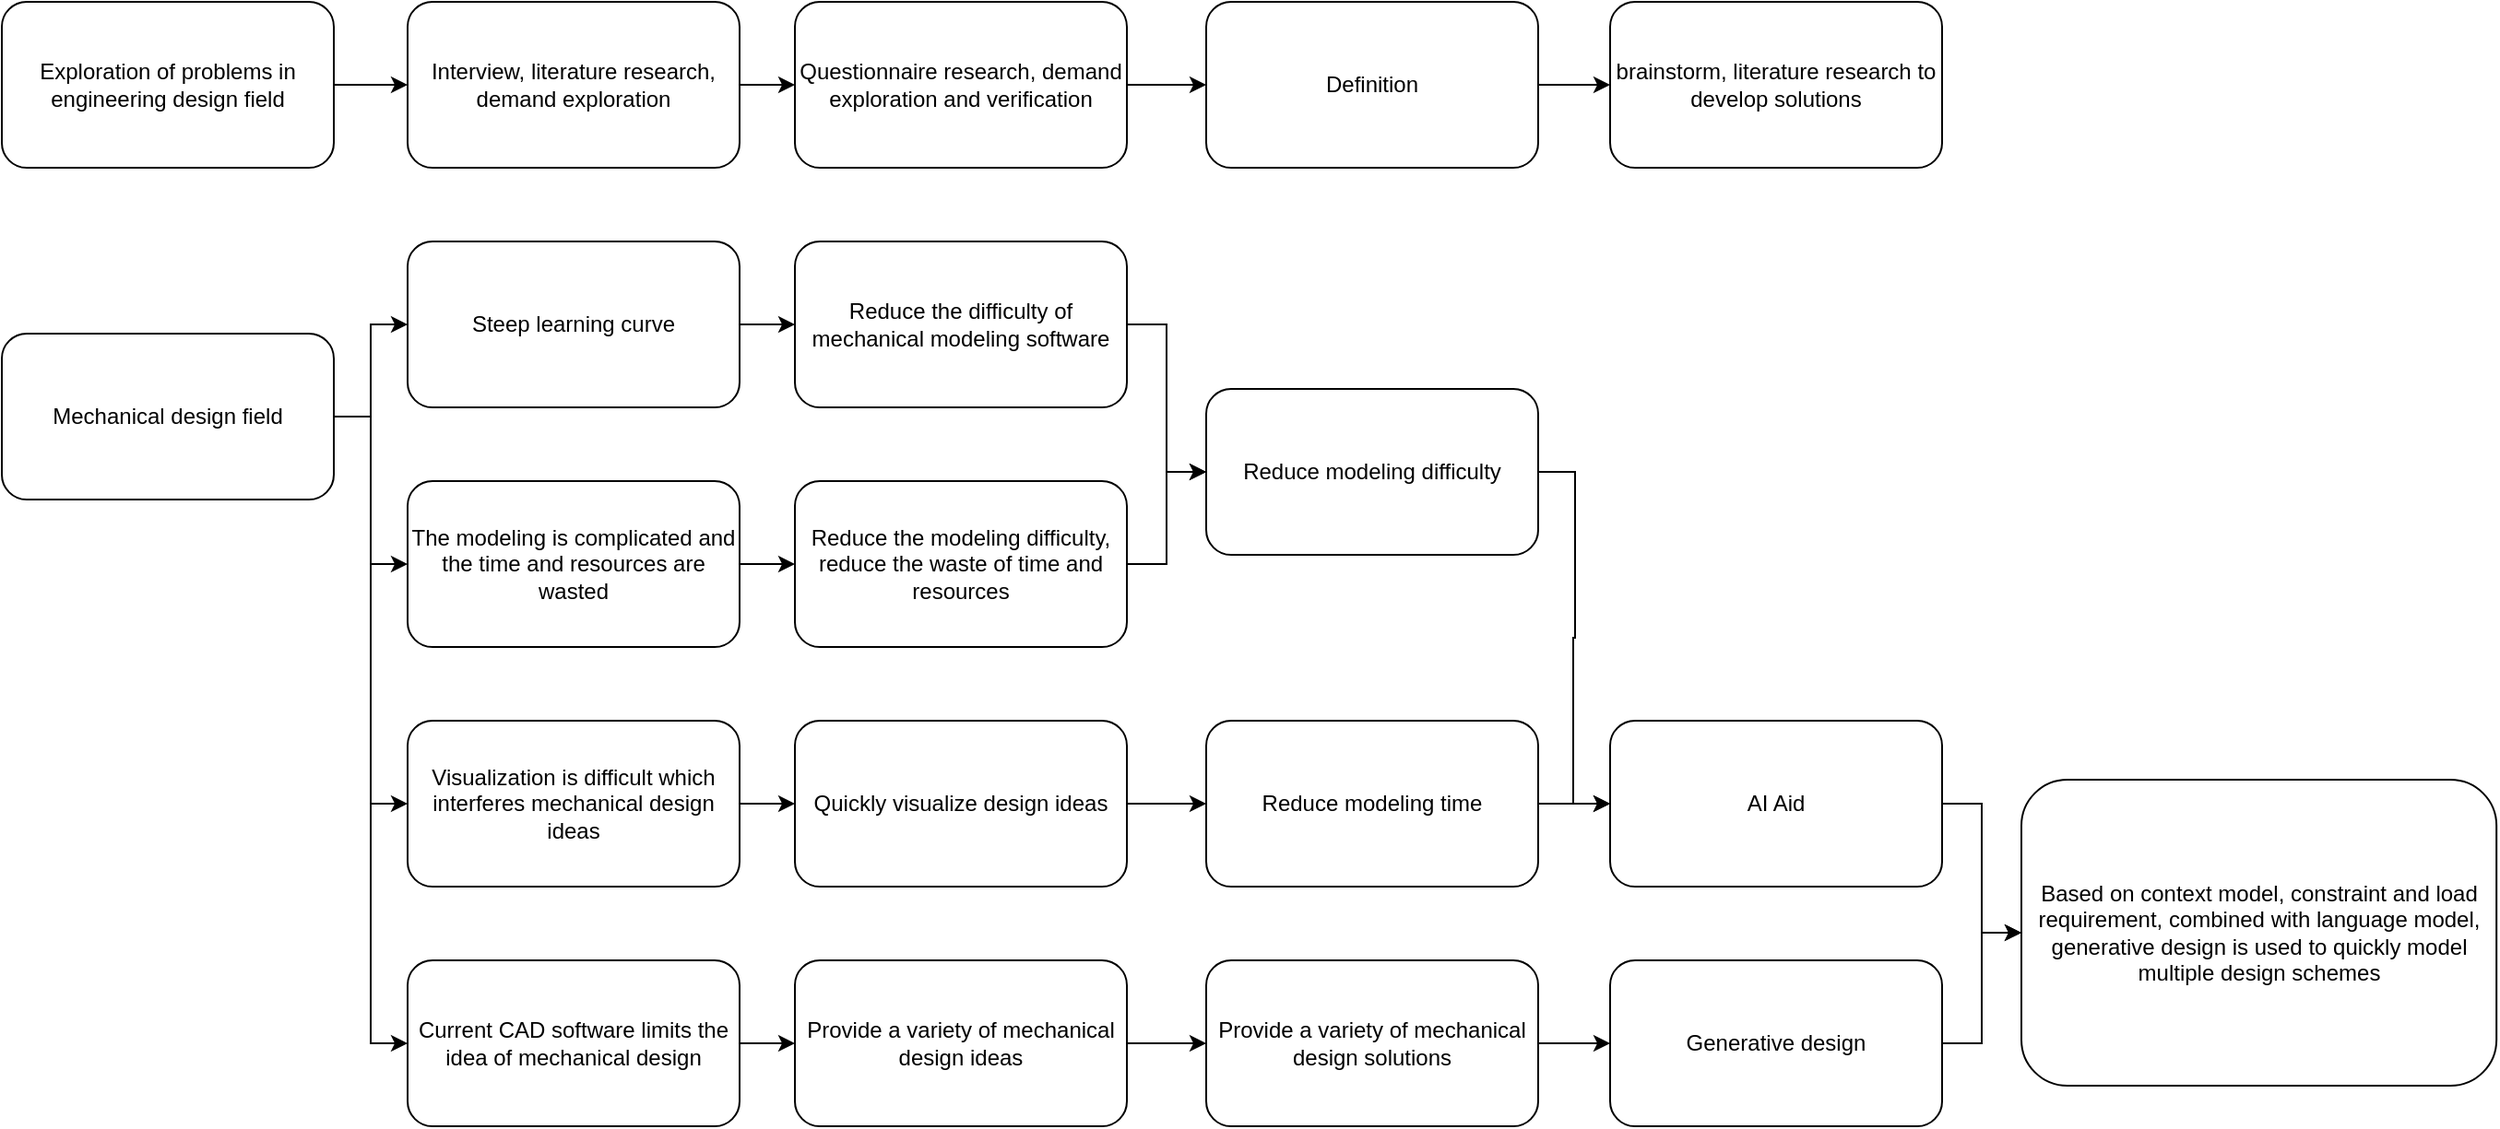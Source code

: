 <mxfile version="21.6.1" type="github">
  <diagram name="第 1 页" id="B0S4sWDJ5THNqiTK3_nA">
    <mxGraphModel dx="1835" dy="1210" grid="1" gridSize="10" guides="1" tooltips="1" connect="1" arrows="1" fold="1" page="1" pageScale="1" pageWidth="827" pageHeight="583" math="0" shadow="0">
      <root>
        <mxCell id="0" />
        <mxCell id="1" parent="0" />
        <mxCell id="CM4tmKmZZlN-P_1D_GaO-49" value="" style="edgeStyle=orthogonalEdgeStyle;rounded=0;orthogonalLoop=1;jettySize=auto;html=1;entryX=0;entryY=0.5;entryDx=0;entryDy=0;" parent="1" source="CM4tmKmZZlN-P_1D_GaO-33" target="CM4tmKmZZlN-P_1D_GaO-35" edge="1">
          <mxGeometry relative="1" as="geometry" />
        </mxCell>
        <mxCell id="CM4tmKmZZlN-P_1D_GaO-50" value="" style="edgeStyle=orthogonalEdgeStyle;rounded=0;orthogonalLoop=1;jettySize=auto;html=1;entryX=0;entryY=0.5;entryDx=0;entryDy=0;" parent="1" source="CM4tmKmZZlN-P_1D_GaO-33" target="CM4tmKmZZlN-P_1D_GaO-42" edge="1">
          <mxGeometry relative="1" as="geometry" />
        </mxCell>
        <mxCell id="CM4tmKmZZlN-P_1D_GaO-51" value="" style="edgeStyle=orthogonalEdgeStyle;rounded=0;orthogonalLoop=1;jettySize=auto;html=1;entryX=0;entryY=0.5;entryDx=0;entryDy=0;" parent="1" source="CM4tmKmZZlN-P_1D_GaO-33" target="CM4tmKmZZlN-P_1D_GaO-45" edge="1">
          <mxGeometry relative="1" as="geometry" />
        </mxCell>
        <mxCell id="CM4tmKmZZlN-P_1D_GaO-52" value="" style="edgeStyle=orthogonalEdgeStyle;rounded=0;orthogonalLoop=1;jettySize=auto;html=1;entryX=0;entryY=0.5;entryDx=0;entryDy=0;" parent="1" source="CM4tmKmZZlN-P_1D_GaO-33" target="CM4tmKmZZlN-P_1D_GaO-41" edge="1">
          <mxGeometry relative="1" as="geometry" />
        </mxCell>
        <mxCell id="CM4tmKmZZlN-P_1D_GaO-33" value="Mechanical design field" style="rounded=1;whiteSpace=wrap;html=1;" parent="1" vertex="1">
          <mxGeometry x="-770" y="50" width="180" height="90" as="geometry" />
        </mxCell>
        <mxCell id="CM4tmKmZZlN-P_1D_GaO-80" value="" style="edgeStyle=orthogonalEdgeStyle;rounded=0;orthogonalLoop=1;jettySize=auto;html=1;" parent="1" source="CM4tmKmZZlN-P_1D_GaO-34" target="CM4tmKmZZlN-P_1D_GaO-78" edge="1">
          <mxGeometry relative="1" as="geometry" />
        </mxCell>
        <mxCell id="CM4tmKmZZlN-P_1D_GaO-34" value="Generative design" style="rounded=1;whiteSpace=wrap;html=1;" parent="1" vertex="1">
          <mxGeometry x="102" y="390" width="180" height="90" as="geometry" />
        </mxCell>
        <mxCell id="CM4tmKmZZlN-P_1D_GaO-59" value="" style="edgeStyle=orthogonalEdgeStyle;rounded=0;orthogonalLoop=1;jettySize=auto;html=1;" parent="1" source="CM4tmKmZZlN-P_1D_GaO-35" target="CM4tmKmZZlN-P_1D_GaO-53" edge="1">
          <mxGeometry relative="1" as="geometry" />
        </mxCell>
        <mxCell id="CM4tmKmZZlN-P_1D_GaO-35" value="The modeling is complicated and the time and resources are wasted" style="rounded=1;whiteSpace=wrap;html=1;" parent="1" vertex="1">
          <mxGeometry x="-550" y="130" width="180" height="90" as="geometry" />
        </mxCell>
        <mxCell id="CM4tmKmZZlN-P_1D_GaO-79" style="edgeStyle=orthogonalEdgeStyle;rounded=0;orthogonalLoop=1;jettySize=auto;html=1;entryX=0;entryY=0.5;entryDx=0;entryDy=0;" parent="1" source="CM4tmKmZZlN-P_1D_GaO-36" target="CM4tmKmZZlN-P_1D_GaO-78" edge="1">
          <mxGeometry relative="1" as="geometry" />
        </mxCell>
        <mxCell id="CM4tmKmZZlN-P_1D_GaO-36" value="AI Aid" style="rounded=1;whiteSpace=wrap;html=1;" parent="1" vertex="1">
          <mxGeometry x="102" y="260" width="180" height="90" as="geometry" />
        </mxCell>
        <mxCell id="CM4tmKmZZlN-P_1D_GaO-60" value="" style="edgeStyle=orthogonalEdgeStyle;rounded=0;orthogonalLoop=1;jettySize=auto;html=1;" parent="1" source="CM4tmKmZZlN-P_1D_GaO-41" target="CM4tmKmZZlN-P_1D_GaO-54" edge="1">
          <mxGeometry relative="1" as="geometry" />
        </mxCell>
        <mxCell id="CM4tmKmZZlN-P_1D_GaO-41" value="Visualization is difficult which interferes mechanical design ideas" style="rounded=1;whiteSpace=wrap;html=1;" parent="1" vertex="1">
          <mxGeometry x="-550" y="260" width="180" height="90" as="geometry" />
        </mxCell>
        <mxCell id="CM4tmKmZZlN-P_1D_GaO-57" value="" style="edgeStyle=orthogonalEdgeStyle;rounded=0;orthogonalLoop=1;jettySize=auto;html=1;" parent="1" source="CM4tmKmZZlN-P_1D_GaO-42" target="CM4tmKmZZlN-P_1D_GaO-55" edge="1">
          <mxGeometry relative="1" as="geometry" />
        </mxCell>
        <mxCell id="CM4tmKmZZlN-P_1D_GaO-42" value="Current CAD software limits the idea of mechanical design" style="rounded=1;whiteSpace=wrap;html=1;" parent="1" vertex="1">
          <mxGeometry x="-550" y="390" width="180" height="90" as="geometry" />
        </mxCell>
        <mxCell id="CM4tmKmZZlN-P_1D_GaO-58" value="" style="edgeStyle=orthogonalEdgeStyle;rounded=0;orthogonalLoop=1;jettySize=auto;html=1;" parent="1" source="CM4tmKmZZlN-P_1D_GaO-45" target="CM4tmKmZZlN-P_1D_GaO-56" edge="1">
          <mxGeometry relative="1" as="geometry" />
        </mxCell>
        <mxCell id="CM4tmKmZZlN-P_1D_GaO-45" value="Steep learning curve" style="rounded=1;whiteSpace=wrap;html=1;" parent="1" vertex="1">
          <mxGeometry x="-550" width="180" height="90" as="geometry" />
        </mxCell>
        <mxCell id="CM4tmKmZZlN-P_1D_GaO-65" value="" style="edgeStyle=orthogonalEdgeStyle;rounded=0;orthogonalLoop=1;jettySize=auto;html=1;" parent="1" source="CM4tmKmZZlN-P_1D_GaO-53" target="CM4tmKmZZlN-P_1D_GaO-64" edge="1">
          <mxGeometry relative="1" as="geometry" />
        </mxCell>
        <mxCell id="CM4tmKmZZlN-P_1D_GaO-53" value="Reduce the modeling difficulty, reduce the waste of time and resources" style="rounded=1;whiteSpace=wrap;html=1;" parent="1" vertex="1">
          <mxGeometry x="-340" y="130" width="180" height="90" as="geometry" />
        </mxCell>
        <mxCell id="CM4tmKmZZlN-P_1D_GaO-67" value="" style="edgeStyle=orthogonalEdgeStyle;rounded=0;orthogonalLoop=1;jettySize=auto;html=1;" parent="1" source="CM4tmKmZZlN-P_1D_GaO-54" target="CM4tmKmZZlN-P_1D_GaO-61" edge="1">
          <mxGeometry relative="1" as="geometry" />
        </mxCell>
        <mxCell id="CM4tmKmZZlN-P_1D_GaO-54" value="Quickly visualize design ideas" style="rounded=1;whiteSpace=wrap;html=1;" parent="1" vertex="1">
          <mxGeometry x="-340" y="260" width="180" height="90" as="geometry" />
        </mxCell>
        <mxCell id="CM4tmKmZZlN-P_1D_GaO-68" value="" style="edgeStyle=orthogonalEdgeStyle;rounded=0;orthogonalLoop=1;jettySize=auto;html=1;" parent="1" source="CM4tmKmZZlN-P_1D_GaO-55" target="CM4tmKmZZlN-P_1D_GaO-62" edge="1">
          <mxGeometry relative="1" as="geometry" />
        </mxCell>
        <mxCell id="CM4tmKmZZlN-P_1D_GaO-55" value="Provide a variety of mechanical design ideas" style="rounded=1;whiteSpace=wrap;html=1;" parent="1" vertex="1">
          <mxGeometry x="-340" y="390" width="180" height="90" as="geometry" />
        </mxCell>
        <mxCell id="CM4tmKmZZlN-P_1D_GaO-66" value="" style="edgeStyle=orthogonalEdgeStyle;rounded=0;orthogonalLoop=1;jettySize=auto;html=1;" parent="1" source="CM4tmKmZZlN-P_1D_GaO-56" target="CM4tmKmZZlN-P_1D_GaO-64" edge="1">
          <mxGeometry relative="1" as="geometry" />
        </mxCell>
        <mxCell id="CM4tmKmZZlN-P_1D_GaO-56" value="Reduce the difficulty of mechanical modeling software" style="rounded=1;whiteSpace=wrap;html=1;" parent="1" vertex="1">
          <mxGeometry x="-340" width="180" height="90" as="geometry" />
        </mxCell>
        <mxCell id="CM4tmKmZZlN-P_1D_GaO-76" style="edgeStyle=orthogonalEdgeStyle;rounded=0;orthogonalLoop=1;jettySize=auto;html=1;entryX=0;entryY=0.5;entryDx=0;entryDy=0;" parent="1" source="CM4tmKmZZlN-P_1D_GaO-61" target="CM4tmKmZZlN-P_1D_GaO-36" edge="1">
          <mxGeometry relative="1" as="geometry" />
        </mxCell>
        <mxCell id="CM4tmKmZZlN-P_1D_GaO-61" value="Reduce modeling time" style="rounded=1;whiteSpace=wrap;html=1;" parent="1" vertex="1">
          <mxGeometry x="-117" y="260" width="180" height="90" as="geometry" />
        </mxCell>
        <mxCell id="CM4tmKmZZlN-P_1D_GaO-74" value="" style="edgeStyle=orthogonalEdgeStyle;rounded=0;orthogonalLoop=1;jettySize=auto;html=1;" parent="1" source="CM4tmKmZZlN-P_1D_GaO-62" target="CM4tmKmZZlN-P_1D_GaO-34" edge="1">
          <mxGeometry relative="1" as="geometry" />
        </mxCell>
        <mxCell id="CM4tmKmZZlN-P_1D_GaO-62" value="Provide a variety of mechanical design solutions" style="rounded=1;whiteSpace=wrap;html=1;" parent="1" vertex="1">
          <mxGeometry x="-117" y="390" width="180" height="90" as="geometry" />
        </mxCell>
        <mxCell id="CM4tmKmZZlN-P_1D_GaO-77" style="edgeStyle=orthogonalEdgeStyle;rounded=0;orthogonalLoop=1;jettySize=auto;html=1;entryX=0;entryY=0.5;entryDx=0;entryDy=0;" parent="1" source="CM4tmKmZZlN-P_1D_GaO-64" target="CM4tmKmZZlN-P_1D_GaO-36" edge="1">
          <mxGeometry relative="1" as="geometry" />
        </mxCell>
        <mxCell id="CM4tmKmZZlN-P_1D_GaO-64" value="Reduce modeling difficulty" style="rounded=1;whiteSpace=wrap;html=1;" parent="1" vertex="1">
          <mxGeometry x="-117" y="80" width="180" height="90" as="geometry" />
        </mxCell>
        <mxCell id="CM4tmKmZZlN-P_1D_GaO-78" value="Based on context model, constraint and load requirement, combined with language model, generative design is used to quickly model multiple design schemes" style="rounded=1;whiteSpace=wrap;html=1;" parent="1" vertex="1">
          <mxGeometry x="325" y="292" width="257.59" height="166" as="geometry" />
        </mxCell>
        <mxCell id="p9KMRt8h-OHR_Q1KVFsD-9" value="" style="edgeStyle=orthogonalEdgeStyle;rounded=0;orthogonalLoop=1;jettySize=auto;html=1;" edge="1" parent="1" source="p9KMRt8h-OHR_Q1KVFsD-1" target="p9KMRt8h-OHR_Q1KVFsD-2">
          <mxGeometry relative="1" as="geometry" />
        </mxCell>
        <mxCell id="p9KMRt8h-OHR_Q1KVFsD-1" value="Exploration of problems in engineering design field" style="rounded=1;whiteSpace=wrap;html=1;" vertex="1" parent="1">
          <mxGeometry x="-770" y="-130" width="180" height="90" as="geometry" />
        </mxCell>
        <mxCell id="p9KMRt8h-OHR_Q1KVFsD-8" value="" style="edgeStyle=orthogonalEdgeStyle;rounded=0;orthogonalLoop=1;jettySize=auto;html=1;" edge="1" parent="1" source="p9KMRt8h-OHR_Q1KVFsD-2" target="p9KMRt8h-OHR_Q1KVFsD-3">
          <mxGeometry relative="1" as="geometry" />
        </mxCell>
        <mxCell id="p9KMRt8h-OHR_Q1KVFsD-2" value="Interview, literature research, demand exploration" style="rounded=1;whiteSpace=wrap;html=1;" vertex="1" parent="1">
          <mxGeometry x="-550" y="-130" width="180" height="90" as="geometry" />
        </mxCell>
        <mxCell id="p9KMRt8h-OHR_Q1KVFsD-7" value="" style="edgeStyle=orthogonalEdgeStyle;rounded=0;orthogonalLoop=1;jettySize=auto;html=1;" edge="1" parent="1" source="p9KMRt8h-OHR_Q1KVFsD-3" target="p9KMRt8h-OHR_Q1KVFsD-4">
          <mxGeometry relative="1" as="geometry" />
        </mxCell>
        <mxCell id="p9KMRt8h-OHR_Q1KVFsD-3" value="Questionnaire research, demand exploration and verification" style="rounded=1;whiteSpace=wrap;html=1;" vertex="1" parent="1">
          <mxGeometry x="-340" y="-130" width="180" height="90" as="geometry" />
        </mxCell>
        <mxCell id="p9KMRt8h-OHR_Q1KVFsD-6" value="" style="edgeStyle=orthogonalEdgeStyle;rounded=0;orthogonalLoop=1;jettySize=auto;html=1;" edge="1" parent="1" source="p9KMRt8h-OHR_Q1KVFsD-4" target="p9KMRt8h-OHR_Q1KVFsD-5">
          <mxGeometry relative="1" as="geometry" />
        </mxCell>
        <mxCell id="p9KMRt8h-OHR_Q1KVFsD-4" value="Definition" style="rounded=1;whiteSpace=wrap;html=1;" vertex="1" parent="1">
          <mxGeometry x="-117" y="-130" width="180" height="90" as="geometry" />
        </mxCell>
        <mxCell id="p9KMRt8h-OHR_Q1KVFsD-5" value="brainstorm, literature research to develop solutions" style="rounded=1;whiteSpace=wrap;html=1;" vertex="1" parent="1">
          <mxGeometry x="102" y="-130" width="180" height="90" as="geometry" />
        </mxCell>
      </root>
    </mxGraphModel>
  </diagram>
</mxfile>
